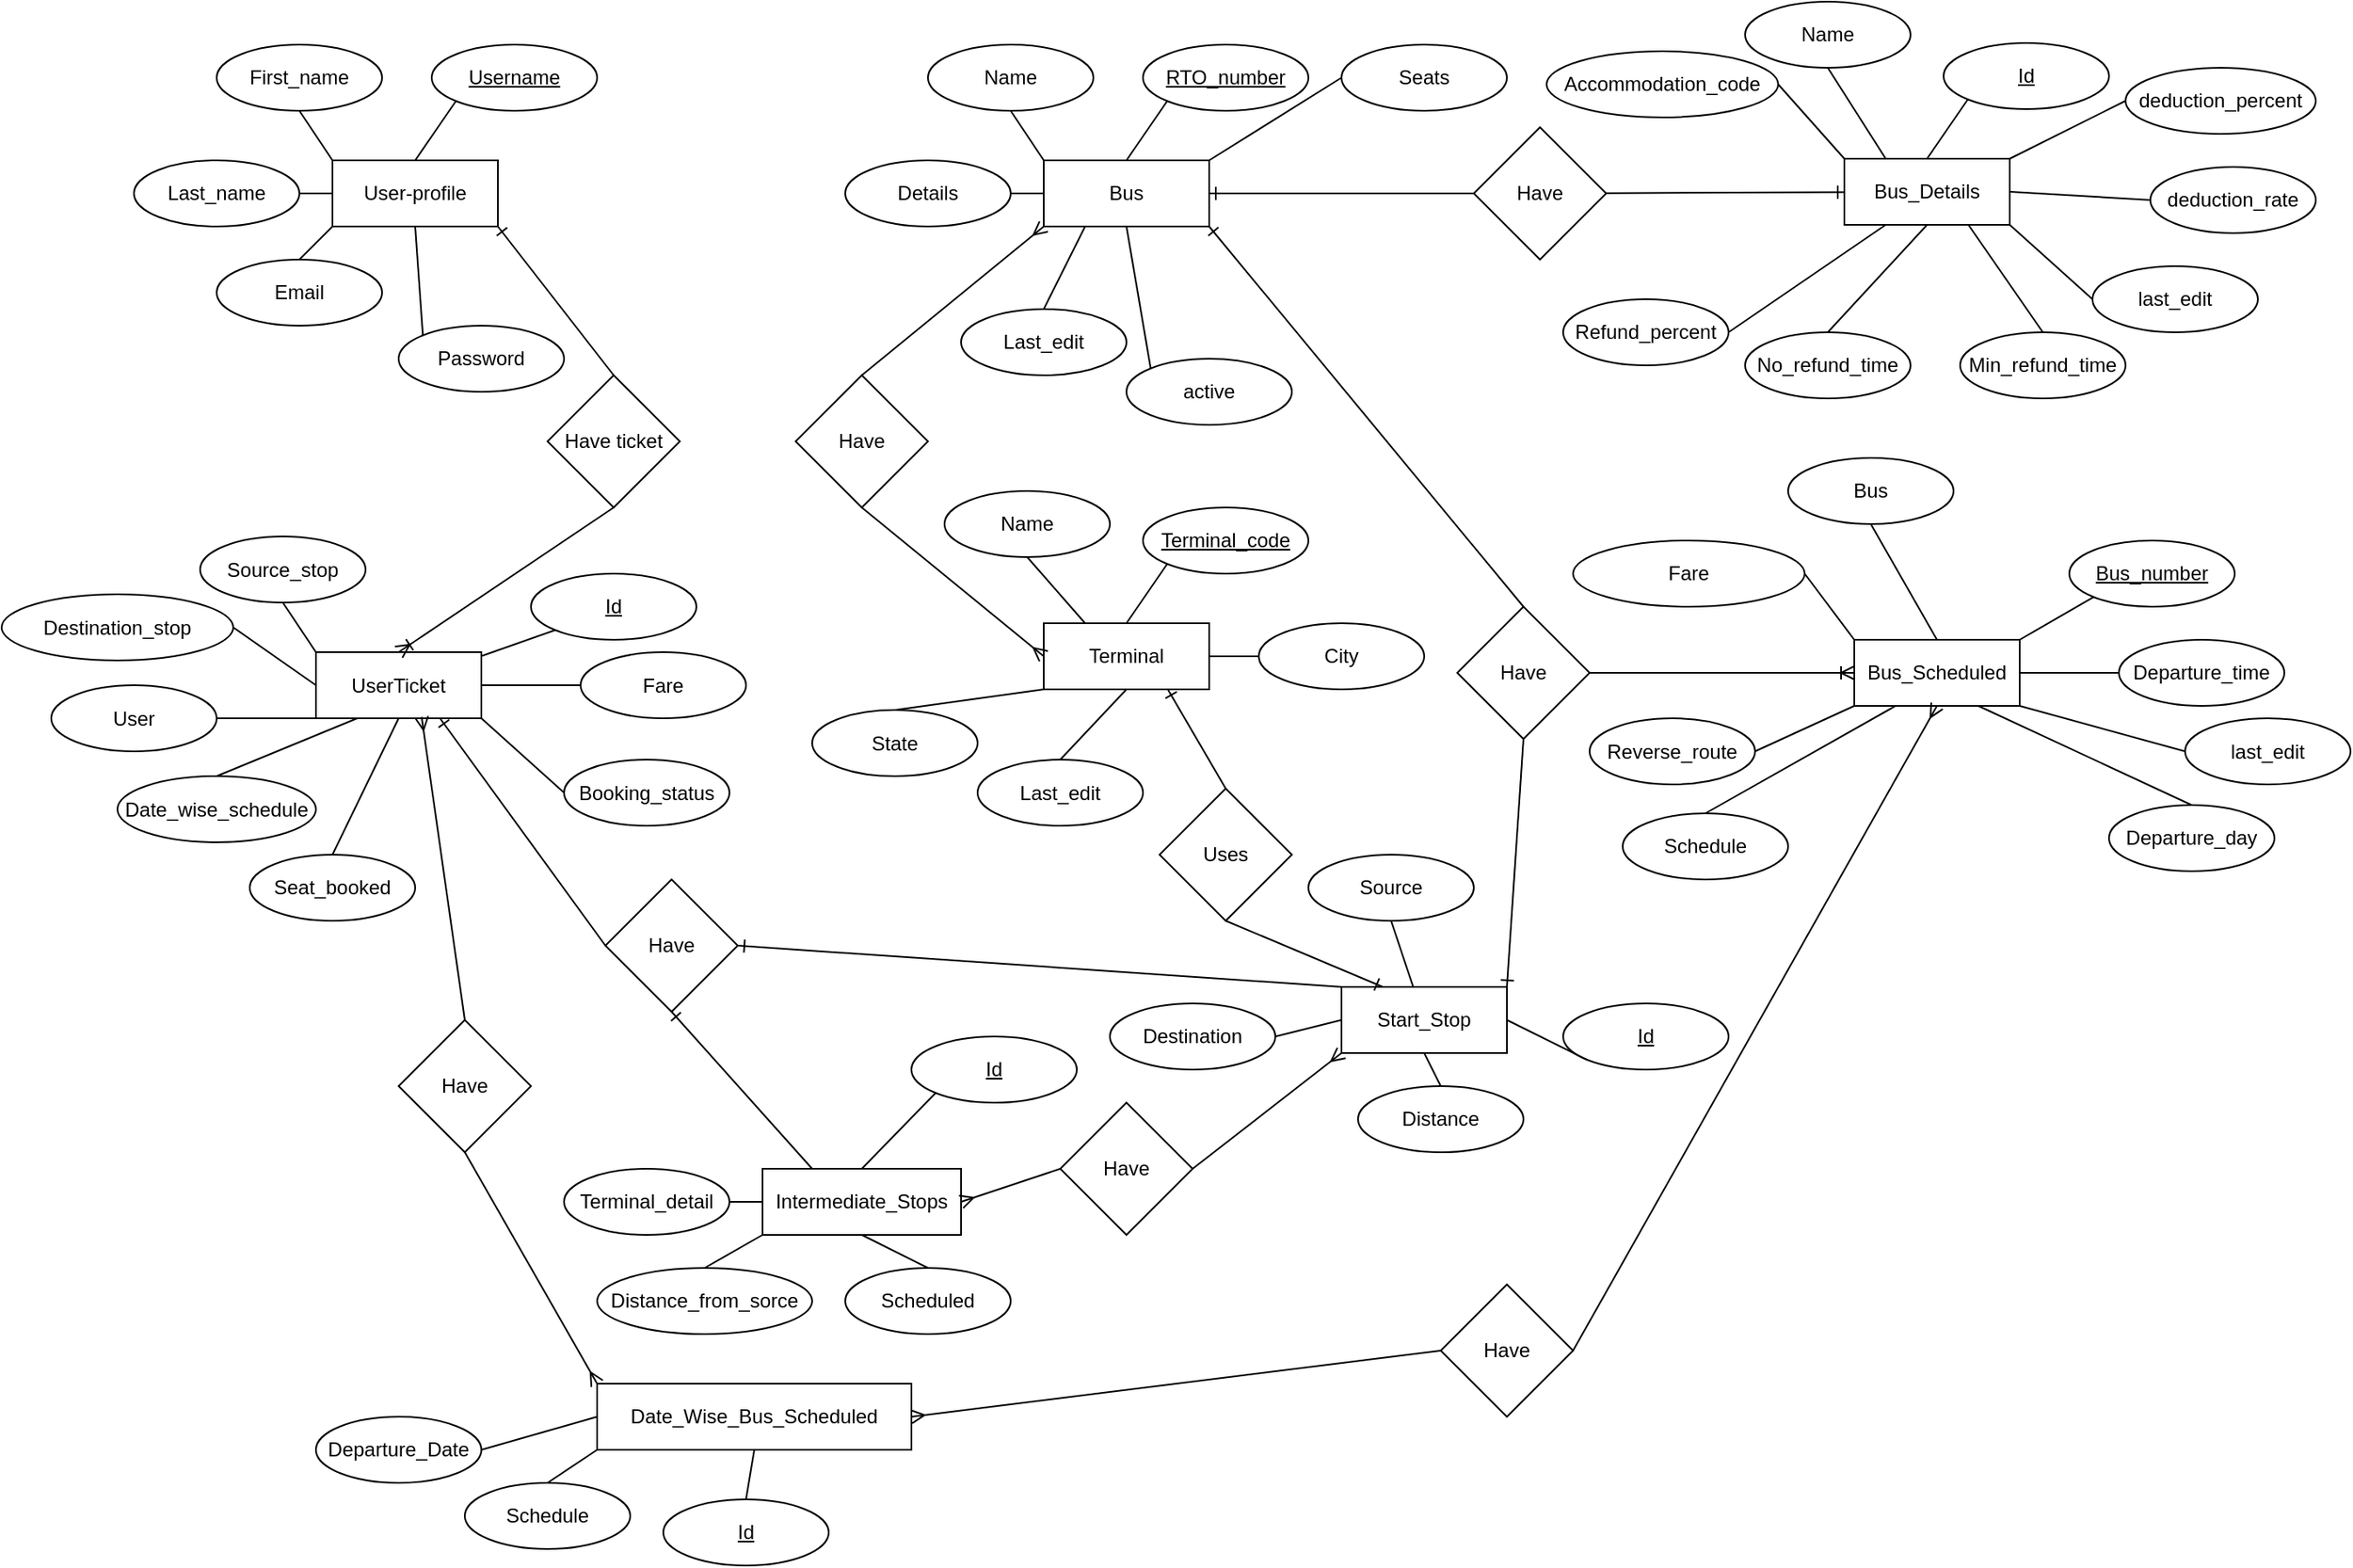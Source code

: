<mxfile version="14.6.7" type="google"><diagram id="R2lEEEUBdFMjLlhIrx00" name="Page-1"><mxGraphModel dx="1339" dy="709" grid="1" gridSize="10" guides="1" tooltips="1" connect="1" arrows="1" fold="1" page="0" pageScale="1" pageWidth="850" pageHeight="1100" math="0" shadow="0" extFonts="Permanent Marker^https://fonts.googleapis.com/css?family=Permanent+Marker"><root><mxCell id="0"/><mxCell id="1" parent="0"/><mxCell id="XTAs9ow0zrxhmSKb31Q8-1" value="User-profile" style="whiteSpace=wrap;html=1;align=center;" parent="1" vertex="1"><mxGeometry x="310" y="200" width="100" height="40" as="geometry"/></mxCell><mxCell id="XTAs9ow0zrxhmSKb31Q8-3" value="First_name" style="ellipse;whiteSpace=wrap;html=1;align=center;" parent="1" vertex="1"><mxGeometry x="240" y="130" width="100" height="40" as="geometry"/></mxCell><mxCell id="XTAs9ow0zrxhmSKb31Q8-4" value="Last_name" style="ellipse;whiteSpace=wrap;html=1;align=center;" parent="1" vertex="1"><mxGeometry x="190" y="200" width="100" height="40" as="geometry"/></mxCell><mxCell id="XTAs9ow0zrxhmSKb31Q8-5" value="Email" style="ellipse;whiteSpace=wrap;html=1;align=center;" parent="1" vertex="1"><mxGeometry x="240" y="260" width="100" height="40" as="geometry"/></mxCell><mxCell id="XTAs9ow0zrxhmSKb31Q8-6" value="Password" style="ellipse;whiteSpace=wrap;html=1;align=center;" parent="1" vertex="1"><mxGeometry x="350" y="300" width="100" height="40" as="geometry"/></mxCell><mxCell id="XTAs9ow0zrxhmSKb31Q8-7" value="Username" style="ellipse;whiteSpace=wrap;html=1;align=center;fontStyle=4;" parent="1" vertex="1"><mxGeometry x="370" y="130" width="100" height="40" as="geometry"/></mxCell><mxCell id="XTAs9ow0zrxhmSKb31Q8-14" value="" style="endArrow=none;html=1;rounded=0;exitX=1;exitY=0.5;exitDx=0;exitDy=0;entryX=0;entryY=0.5;entryDx=0;entryDy=0;" parent="1" source="XTAs9ow0zrxhmSKb31Q8-4" target="XTAs9ow0zrxhmSKb31Q8-1" edge="1"><mxGeometry relative="1" as="geometry"><mxPoint x="490" y="320" as="sourcePoint"/><mxPoint x="650" y="320" as="targetPoint"/></mxGeometry></mxCell><mxCell id="XTAs9ow0zrxhmSKb31Q8-15" value="" style="endArrow=none;html=1;rounded=0;exitX=0.5;exitY=0;exitDx=0;exitDy=0;entryX=0;entryY=1;entryDx=0;entryDy=0;" parent="1" source="XTAs9ow0zrxhmSKb31Q8-5" target="XTAs9ow0zrxhmSKb31Q8-1" edge="1"><mxGeometry relative="1" as="geometry"><mxPoint x="500" y="330" as="sourcePoint"/><mxPoint x="660" y="330" as="targetPoint"/></mxGeometry></mxCell><mxCell id="XTAs9ow0zrxhmSKb31Q8-16" value="" style="endArrow=none;html=1;rounded=0;exitX=0;exitY=0;exitDx=0;exitDy=0;entryX=0.5;entryY=1;entryDx=0;entryDy=0;" parent="1" source="XTAs9ow0zrxhmSKb31Q8-6" target="XTAs9ow0zrxhmSKb31Q8-1" edge="1"><mxGeometry relative="1" as="geometry"><mxPoint x="510" y="340" as="sourcePoint"/><mxPoint x="670" y="340" as="targetPoint"/></mxGeometry></mxCell><mxCell id="XTAs9ow0zrxhmSKb31Q8-17" value="" style="endArrow=none;html=1;rounded=0;exitX=0.5;exitY=1;exitDx=0;exitDy=0;entryX=0;entryY=0;entryDx=0;entryDy=0;" parent="1" source="XTAs9ow0zrxhmSKb31Q8-3" target="XTAs9ow0zrxhmSKb31Q8-1" edge="1"><mxGeometry relative="1" as="geometry"><mxPoint x="520" y="350" as="sourcePoint"/><mxPoint x="680" y="350" as="targetPoint"/></mxGeometry></mxCell><mxCell id="XTAs9ow0zrxhmSKb31Q8-18" value="" style="endArrow=none;html=1;rounded=0;exitX=0;exitY=1;exitDx=0;exitDy=0;entryX=0.5;entryY=0;entryDx=0;entryDy=0;" parent="1" source="XTAs9ow0zrxhmSKb31Q8-7" target="XTAs9ow0zrxhmSKb31Q8-1" edge="1"><mxGeometry relative="1" as="geometry"><mxPoint x="530" y="360" as="sourcePoint"/><mxPoint x="690" y="360" as="targetPoint"/></mxGeometry></mxCell><mxCell id="XTAs9ow0zrxhmSKb31Q8-19" value="Bus" style="whiteSpace=wrap;html=1;align=center;" parent="1" vertex="1"><mxGeometry x="740" y="200" width="100" height="40" as="geometry"/></mxCell><mxCell id="XTAs9ow0zrxhmSKb31Q8-20" value="Name" style="ellipse;whiteSpace=wrap;html=1;align=center;" parent="1" vertex="1"><mxGeometry x="670" y="130" width="100" height="40" as="geometry"/></mxCell><mxCell id="XTAs9ow0zrxhmSKb31Q8-21" value="Details" style="ellipse;whiteSpace=wrap;html=1;align=center;" parent="1" vertex="1"><mxGeometry x="620" y="200" width="100" height="40" as="geometry"/></mxCell><mxCell id="XTAs9ow0zrxhmSKb31Q8-22" value="Last_edit" style="ellipse;whiteSpace=wrap;html=1;align=center;" parent="1" vertex="1"><mxGeometry x="690" y="290" width="100" height="40" as="geometry"/></mxCell><mxCell id="XTAs9ow0zrxhmSKb31Q8-23" value="active" style="ellipse;whiteSpace=wrap;html=1;align=center;" parent="1" vertex="1"><mxGeometry x="790" y="320" width="100" height="40" as="geometry"/></mxCell><mxCell id="XTAs9ow0zrxhmSKb31Q8-24" value="RTO_number" style="ellipse;whiteSpace=wrap;html=1;align=center;fontStyle=4;" parent="1" vertex="1"><mxGeometry x="800" y="130" width="100" height="40" as="geometry"/></mxCell><mxCell id="XTAs9ow0zrxhmSKb31Q8-25" value="" style="endArrow=none;html=1;rounded=0;exitX=1;exitY=0.5;exitDx=0;exitDy=0;entryX=0;entryY=0.5;entryDx=0;entryDy=0;" parent="1" source="XTAs9ow0zrxhmSKb31Q8-21" target="XTAs9ow0zrxhmSKb31Q8-19" edge="1"><mxGeometry relative="1" as="geometry"><mxPoint x="920" y="320" as="sourcePoint"/><mxPoint x="1080" y="320" as="targetPoint"/></mxGeometry></mxCell><mxCell id="XTAs9ow0zrxhmSKb31Q8-26" value="" style="endArrow=none;html=1;rounded=0;exitX=0.5;exitY=0;exitDx=0;exitDy=0;entryX=0.25;entryY=1;entryDx=0;entryDy=0;" parent="1" source="XTAs9ow0zrxhmSKb31Q8-22" target="XTAs9ow0zrxhmSKb31Q8-19" edge="1"><mxGeometry relative="1" as="geometry"><mxPoint x="930" y="330" as="sourcePoint"/><mxPoint x="1090" y="330" as="targetPoint"/></mxGeometry></mxCell><mxCell id="XTAs9ow0zrxhmSKb31Q8-27" value="" style="endArrow=none;html=1;rounded=0;exitX=0;exitY=0;exitDx=0;exitDy=0;entryX=0.5;entryY=1;entryDx=0;entryDy=0;" parent="1" source="XTAs9ow0zrxhmSKb31Q8-23" target="XTAs9ow0zrxhmSKb31Q8-19" edge="1"><mxGeometry relative="1" as="geometry"><mxPoint x="940" y="340" as="sourcePoint"/><mxPoint x="1100" y="340" as="targetPoint"/></mxGeometry></mxCell><mxCell id="XTAs9ow0zrxhmSKb31Q8-28" value="" style="endArrow=none;html=1;rounded=0;exitX=0.5;exitY=1;exitDx=0;exitDy=0;entryX=0;entryY=0;entryDx=0;entryDy=0;" parent="1" source="XTAs9ow0zrxhmSKb31Q8-20" target="XTAs9ow0zrxhmSKb31Q8-19" edge="1"><mxGeometry relative="1" as="geometry"><mxPoint x="950" y="350" as="sourcePoint"/><mxPoint x="1110" y="350" as="targetPoint"/></mxGeometry></mxCell><mxCell id="XTAs9ow0zrxhmSKb31Q8-29" value="" style="endArrow=none;html=1;rounded=0;exitX=0;exitY=1;exitDx=0;exitDy=0;entryX=0.5;entryY=0;entryDx=0;entryDy=0;" parent="1" source="XTAs9ow0zrxhmSKb31Q8-24" target="XTAs9ow0zrxhmSKb31Q8-19" edge="1"><mxGeometry relative="1" as="geometry"><mxPoint x="960" y="360" as="sourcePoint"/><mxPoint x="1120" y="360" as="targetPoint"/></mxGeometry></mxCell><mxCell id="XTAs9ow0zrxhmSKb31Q8-30" value="Seats" style="ellipse;whiteSpace=wrap;html=1;align=center;" parent="1" vertex="1"><mxGeometry x="920" y="130" width="100" height="40" as="geometry"/></mxCell><mxCell id="XTAs9ow0zrxhmSKb31Q8-31" value="" style="endArrow=none;html=1;rounded=0;exitX=1;exitY=0;exitDx=0;exitDy=0;entryX=0;entryY=0.5;entryDx=0;entryDy=0;" parent="1" source="XTAs9ow0zrxhmSKb31Q8-19" target="XTAs9ow0zrxhmSKb31Q8-30" edge="1"><mxGeometry relative="1" as="geometry"><mxPoint x="590" y="420" as="sourcePoint"/><mxPoint x="750" y="420" as="targetPoint"/></mxGeometry></mxCell><mxCell id="XTAs9ow0zrxhmSKb31Q8-32" value="Terminal" style="whiteSpace=wrap;html=1;align=center;" parent="1" vertex="1"><mxGeometry x="740" y="480" width="100" height="40" as="geometry"/></mxCell><mxCell id="XTAs9ow0zrxhmSKb31Q8-33" value="Name" style="ellipse;whiteSpace=wrap;html=1;align=center;" parent="1" vertex="1"><mxGeometry x="680" y="400" width="100" height="40" as="geometry"/></mxCell><mxCell id="XTAs9ow0zrxhmSKb31Q8-34" value="City" style="ellipse;whiteSpace=wrap;html=1;align=center;" parent="1" vertex="1"><mxGeometry x="870" y="480" width="100" height="40" as="geometry"/></mxCell><mxCell id="XTAs9ow0zrxhmSKb31Q8-35" value="State" style="ellipse;whiteSpace=wrap;html=1;align=center;" parent="1" vertex="1"><mxGeometry x="600" y="532.5" width="100" height="40" as="geometry"/></mxCell><mxCell id="XTAs9ow0zrxhmSKb31Q8-36" value="Last_edit" style="ellipse;whiteSpace=wrap;html=1;align=center;" parent="1" vertex="1"><mxGeometry x="700" y="562.5" width="100" height="40" as="geometry"/></mxCell><mxCell id="XTAs9ow0zrxhmSKb31Q8-37" value="Terminal_code" style="ellipse;whiteSpace=wrap;html=1;align=center;fontStyle=4;" parent="1" vertex="1"><mxGeometry x="800" y="410" width="100" height="40" as="geometry"/></mxCell><mxCell id="XTAs9ow0zrxhmSKb31Q8-38" value="" style="endArrow=none;html=1;rounded=0;entryX=1;entryY=0.5;entryDx=0;entryDy=0;exitX=0;exitY=0.5;exitDx=0;exitDy=0;" parent="1" source="XTAs9ow0zrxhmSKb31Q8-34" target="XTAs9ow0zrxhmSKb31Q8-32" edge="1"><mxGeometry relative="1" as="geometry"><mxPoint x="905" y="500" as="sourcePoint"/><mxPoint x="865" y="500" as="targetPoint"/></mxGeometry></mxCell><mxCell id="XTAs9ow0zrxhmSKb31Q8-39" value="" style="endArrow=none;html=1;rounded=0;exitX=0.5;exitY=0;exitDx=0;exitDy=0;entryX=0;entryY=1;entryDx=0;entryDy=0;" parent="1" source="XTAs9ow0zrxhmSKb31Q8-35" target="XTAs9ow0zrxhmSKb31Q8-32" edge="1"><mxGeometry relative="1" as="geometry"><mxPoint x="930" y="610" as="sourcePoint"/><mxPoint x="1090" y="610" as="targetPoint"/></mxGeometry></mxCell><mxCell id="XTAs9ow0zrxhmSKb31Q8-40" value="" style="endArrow=none;html=1;rounded=0;exitX=0.5;exitY=0;exitDx=0;exitDy=0;entryX=0.5;entryY=1;entryDx=0;entryDy=0;" parent="1" source="XTAs9ow0zrxhmSKb31Q8-36" target="XTAs9ow0zrxhmSKb31Q8-32" edge="1"><mxGeometry relative="1" as="geometry"><mxPoint x="940" y="620" as="sourcePoint"/><mxPoint x="1100" y="620" as="targetPoint"/></mxGeometry></mxCell><mxCell id="XTAs9ow0zrxhmSKb31Q8-41" value="" style="endArrow=none;html=1;rounded=0;exitX=0.5;exitY=1;exitDx=0;exitDy=0;entryX=0.25;entryY=0;entryDx=0;entryDy=0;" parent="1" source="XTAs9ow0zrxhmSKb31Q8-33" target="XTAs9ow0zrxhmSKb31Q8-32" edge="1"><mxGeometry relative="1" as="geometry"><mxPoint x="950" y="630" as="sourcePoint"/><mxPoint x="1110" y="630" as="targetPoint"/></mxGeometry></mxCell><mxCell id="XTAs9ow0zrxhmSKb31Q8-42" value="" style="endArrow=none;html=1;rounded=0;exitX=0;exitY=1;exitDx=0;exitDy=0;entryX=0.5;entryY=0;entryDx=0;entryDy=0;" parent="1" source="XTAs9ow0zrxhmSKb31Q8-37" target="XTAs9ow0zrxhmSKb31Q8-32" edge="1"><mxGeometry relative="1" as="geometry"><mxPoint x="960" y="640" as="sourcePoint"/><mxPoint x="1120" y="640" as="targetPoint"/></mxGeometry></mxCell><mxCell id="XTAs9ow0zrxhmSKb31Q8-43" value="Start_Stop" style="whiteSpace=wrap;html=1;align=center;" parent="1" vertex="1"><mxGeometry x="920" y="700" width="100" height="40" as="geometry"/></mxCell><mxCell id="XTAs9ow0zrxhmSKb31Q8-44" value="Source" style="ellipse;whiteSpace=wrap;html=1;align=center;" parent="1" vertex="1"><mxGeometry x="900" y="620" width="100" height="40" as="geometry"/></mxCell><mxCell id="XTAs9ow0zrxhmSKb31Q8-45" value="Destination" style="ellipse;whiteSpace=wrap;html=1;align=center;" parent="1" vertex="1"><mxGeometry x="780" y="710" width="100" height="40" as="geometry"/></mxCell><mxCell id="XTAs9ow0zrxhmSKb31Q8-46" value="Distance" style="ellipse;whiteSpace=wrap;html=1;align=center;" parent="1" vertex="1"><mxGeometry x="930" y="760" width="100" height="40" as="geometry"/></mxCell><mxCell id="XTAs9ow0zrxhmSKb31Q8-48" value="Id" style="ellipse;whiteSpace=wrap;html=1;align=center;fontStyle=4;" parent="1" vertex="1"><mxGeometry x="1054" y="710" width="100" height="40" as="geometry"/></mxCell><mxCell id="XTAs9ow0zrxhmSKb31Q8-49" value="" style="endArrow=none;html=1;rounded=0;exitX=1;exitY=0.5;exitDx=0;exitDy=0;entryX=0;entryY=0.5;entryDx=0;entryDy=0;" parent="1" source="XTAs9ow0zrxhmSKb31Q8-45" target="XTAs9ow0zrxhmSKb31Q8-43" edge="1"><mxGeometry relative="1" as="geometry"><mxPoint x="1100" y="820" as="sourcePoint"/><mxPoint x="1260" y="820" as="targetPoint"/></mxGeometry></mxCell><mxCell id="XTAs9ow0zrxhmSKb31Q8-50" value="" style="endArrow=none;html=1;rounded=0;exitX=0.5;exitY=0;exitDx=0;exitDy=0;entryX=0.5;entryY=1;entryDx=0;entryDy=0;" parent="1" source="XTAs9ow0zrxhmSKb31Q8-46" target="XTAs9ow0zrxhmSKb31Q8-43" edge="1"><mxGeometry relative="1" as="geometry"><mxPoint x="1110" y="830" as="sourcePoint"/><mxPoint x="1270" y="830" as="targetPoint"/></mxGeometry></mxCell><mxCell id="XTAs9ow0zrxhmSKb31Q8-52" value="" style="endArrow=none;html=1;rounded=0;exitX=0.5;exitY=1;exitDx=0;exitDy=0;" parent="1" source="XTAs9ow0zrxhmSKb31Q8-44" target="XTAs9ow0zrxhmSKb31Q8-43" edge="1"><mxGeometry relative="1" as="geometry"><mxPoint x="1130" y="850" as="sourcePoint"/><mxPoint x="1290" y="850" as="targetPoint"/></mxGeometry></mxCell><mxCell id="XTAs9ow0zrxhmSKb31Q8-53" value="" style="endArrow=none;html=1;rounded=0;exitX=0;exitY=1;exitDx=0;exitDy=0;" parent="1" source="XTAs9ow0zrxhmSKb31Q8-48" edge="1"><mxGeometry relative="1" as="geometry"><mxPoint x="1140" y="860" as="sourcePoint"/><mxPoint x="1020" y="720" as="targetPoint"/></mxGeometry></mxCell><mxCell id="XTAs9ow0zrxhmSKb31Q8-54" value="Bus_Details" style="whiteSpace=wrap;html=1;align=center;" parent="1" vertex="1"><mxGeometry x="1224" y="199" width="100" height="40" as="geometry"/></mxCell><mxCell id="XTAs9ow0zrxhmSKb31Q8-55" value="Name" style="ellipse;whiteSpace=wrap;html=1;align=center;" parent="1" vertex="1"><mxGeometry x="1164" y="104" width="100" height="40" as="geometry"/></mxCell><mxCell id="XTAs9ow0zrxhmSKb31Q8-56" value="Accommodation_code" style="ellipse;whiteSpace=wrap;html=1;align=center;" parent="1" vertex="1"><mxGeometry x="1044" y="134" width="140" height="40" as="geometry"/></mxCell><mxCell id="XTAs9ow0zrxhmSKb31Q8-57" value="Refund_percent" style="ellipse;whiteSpace=wrap;html=1;align=center;" parent="1" vertex="1"><mxGeometry x="1054" y="284" width="100" height="40" as="geometry"/></mxCell><mxCell id="XTAs9ow0zrxhmSKb31Q8-58" value="No_refund_time" style="ellipse;whiteSpace=wrap;html=1;align=center;" parent="1" vertex="1"><mxGeometry x="1164" y="304" width="100" height="40" as="geometry"/></mxCell><mxCell id="XTAs9ow0zrxhmSKb31Q8-59" value="Id" style="ellipse;whiteSpace=wrap;html=1;align=center;fontStyle=4;" parent="1" vertex="1"><mxGeometry x="1284" y="129" width="100" height="40" as="geometry"/></mxCell><mxCell id="XTAs9ow0zrxhmSKb31Q8-60" value="" style="endArrow=none;html=1;rounded=0;exitX=1;exitY=0.5;exitDx=0;exitDy=0;entryX=0;entryY=0;entryDx=0;entryDy=0;" parent="1" source="XTAs9ow0zrxhmSKb31Q8-56" target="XTAs9ow0zrxhmSKb31Q8-54" edge="1"><mxGeometry relative="1" as="geometry"><mxPoint x="1404" y="319" as="sourcePoint"/><mxPoint x="1564" y="319" as="targetPoint"/></mxGeometry></mxCell><mxCell id="XTAs9ow0zrxhmSKb31Q8-61" value="" style="endArrow=none;html=1;rounded=0;exitX=1;exitY=0.5;exitDx=0;exitDy=0;entryX=0.25;entryY=1;entryDx=0;entryDy=0;" parent="1" target="XTAs9ow0zrxhmSKb31Q8-54" edge="1"><mxGeometry relative="1" as="geometry"><mxPoint x="1154.0" y="304" as="sourcePoint"/><mxPoint x="1574" y="329" as="targetPoint"/></mxGeometry></mxCell><mxCell id="XTAs9ow0zrxhmSKb31Q8-62" value="" style="endArrow=none;html=1;rounded=0;exitX=0.5;exitY=0;exitDx=0;exitDy=0;entryX=0.5;entryY=1;entryDx=0;entryDy=0;" parent="1" source="XTAs9ow0zrxhmSKb31Q8-58" target="XTAs9ow0zrxhmSKb31Q8-54" edge="1"><mxGeometry relative="1" as="geometry"><mxPoint x="1424" y="339" as="sourcePoint"/><mxPoint x="1584" y="339" as="targetPoint"/></mxGeometry></mxCell><mxCell id="XTAs9ow0zrxhmSKb31Q8-63" value="" style="endArrow=none;html=1;rounded=0;exitX=0.5;exitY=1;exitDx=0;exitDy=0;entryX=0.25;entryY=0;entryDx=0;entryDy=0;" parent="1" source="XTAs9ow0zrxhmSKb31Q8-55" target="XTAs9ow0zrxhmSKb31Q8-54" edge="1"><mxGeometry relative="1" as="geometry"><mxPoint x="1434" y="349" as="sourcePoint"/><mxPoint x="1594" y="349" as="targetPoint"/></mxGeometry></mxCell><mxCell id="XTAs9ow0zrxhmSKb31Q8-64" value="" style="endArrow=none;html=1;rounded=0;exitX=0;exitY=1;exitDx=0;exitDy=0;entryX=0.5;entryY=0;entryDx=0;entryDy=0;" parent="1" source="XTAs9ow0zrxhmSKb31Q8-59" target="XTAs9ow0zrxhmSKb31Q8-54" edge="1"><mxGeometry relative="1" as="geometry"><mxPoint x="1444" y="359" as="sourcePoint"/><mxPoint x="1604" y="359" as="targetPoint"/></mxGeometry></mxCell><mxCell id="XTAs9ow0zrxhmSKb31Q8-65" value="Min_refund_time" style="ellipse;whiteSpace=wrap;html=1;align=center;" parent="1" vertex="1"><mxGeometry x="1294" y="304" width="100" height="40" as="geometry"/></mxCell><mxCell id="XTAs9ow0zrxhmSKb31Q8-66" value="" style="endArrow=none;html=1;rounded=0;exitX=0.75;exitY=1;exitDx=0;exitDy=0;entryX=0.5;entryY=0;entryDx=0;entryDy=0;" parent="1" source="XTAs9ow0zrxhmSKb31Q8-54" target="XTAs9ow0zrxhmSKb31Q8-65" edge="1"><mxGeometry relative="1" as="geometry"><mxPoint x="1074" y="419" as="sourcePoint"/><mxPoint x="1234" y="419" as="targetPoint"/></mxGeometry></mxCell><mxCell id="XTAs9ow0zrxhmSKb31Q8-67" value="last_edit" style="ellipse;whiteSpace=wrap;html=1;align=center;" parent="1" vertex="1"><mxGeometry x="1374" y="264" width="100" height="40" as="geometry"/></mxCell><mxCell id="XTAs9ow0zrxhmSKb31Q8-68" value="deduction_rate" style="ellipse;whiteSpace=wrap;html=1;align=center;" parent="1" vertex="1"><mxGeometry x="1409" y="204" width="100" height="40" as="geometry"/></mxCell><mxCell id="XTAs9ow0zrxhmSKb31Q8-69" value="deduction_percent" style="ellipse;whiteSpace=wrap;html=1;align=center;" parent="1" vertex="1"><mxGeometry x="1394" y="144" width="115" height="40" as="geometry"/></mxCell><mxCell id="XTAs9ow0zrxhmSKb31Q8-71" value="" style="endArrow=none;html=1;rounded=0;exitX=1;exitY=0;exitDx=0;exitDy=0;entryX=0;entryY=0.5;entryDx=0;entryDy=0;" parent="1" source="XTAs9ow0zrxhmSKb31Q8-54" target="XTAs9ow0zrxhmSKb31Q8-69" edge="1"><mxGeometry relative="1" as="geometry"><mxPoint x="1204" y="344" as="sourcePoint"/><mxPoint x="1364" y="344" as="targetPoint"/></mxGeometry></mxCell><mxCell id="XTAs9ow0zrxhmSKb31Q8-72" value="" style="endArrow=none;html=1;rounded=0;exitX=1;exitY=0.5;exitDx=0;exitDy=0;entryX=0;entryY=0.5;entryDx=0;entryDy=0;" parent="1" source="XTAs9ow0zrxhmSKb31Q8-54" target="XTAs9ow0zrxhmSKb31Q8-68" edge="1"><mxGeometry relative="1" as="geometry"><mxPoint x="1214" y="354" as="sourcePoint"/><mxPoint x="1374" y="354" as="targetPoint"/></mxGeometry></mxCell><mxCell id="XTAs9ow0zrxhmSKb31Q8-73" value="" style="endArrow=none;html=1;rounded=0;exitX=1;exitY=1;exitDx=0;exitDy=0;entryX=0;entryY=0.5;entryDx=0;entryDy=0;" parent="1" source="XTAs9ow0zrxhmSKb31Q8-54" target="XTAs9ow0zrxhmSKb31Q8-67" edge="1"><mxGeometry relative="1" as="geometry"><mxPoint x="1224" y="364" as="sourcePoint"/><mxPoint x="1384" y="364" as="targetPoint"/></mxGeometry></mxCell><mxCell id="XTAs9ow0zrxhmSKb31Q8-74" value="Intermediate_Stops" style="whiteSpace=wrap;html=1;align=center;" parent="1" vertex="1"><mxGeometry x="570" y="810" width="120" height="40" as="geometry"/></mxCell><mxCell id="XTAs9ow0zrxhmSKb31Q8-75" value="Scheduled" style="ellipse;whiteSpace=wrap;html=1;align=center;" parent="1" vertex="1"><mxGeometry x="620" y="870" width="100" height="40" as="geometry"/></mxCell><mxCell id="XTAs9ow0zrxhmSKb31Q8-76" value="Terminal_detail" style="ellipse;whiteSpace=wrap;html=1;align=center;" parent="1" vertex="1"><mxGeometry x="450" y="810" width="100" height="40" as="geometry"/></mxCell><mxCell id="XTAs9ow0zrxhmSKb31Q8-77" value="Distance_from_sorce" style="ellipse;whiteSpace=wrap;html=1;align=center;" parent="1" vertex="1"><mxGeometry x="470" y="870" width="130" height="40" as="geometry"/></mxCell><mxCell id="XTAs9ow0zrxhmSKb31Q8-78" value="Id" style="ellipse;whiteSpace=wrap;html=1;align=center;fontStyle=4;" parent="1" vertex="1"><mxGeometry x="660" y="730" width="100" height="40" as="geometry"/></mxCell><mxCell id="XTAs9ow0zrxhmSKb31Q8-79" value="" style="endArrow=none;html=1;rounded=0;exitX=1;exitY=0.5;exitDx=0;exitDy=0;entryX=0;entryY=0.5;entryDx=0;entryDy=0;" parent="1" source="XTAs9ow0zrxhmSKb31Q8-76" target="XTAs9ow0zrxhmSKb31Q8-74" edge="1"><mxGeometry relative="1" as="geometry"><mxPoint x="750" y="930" as="sourcePoint"/><mxPoint x="910" y="930" as="targetPoint"/></mxGeometry></mxCell><mxCell id="XTAs9ow0zrxhmSKb31Q8-80" value="" style="endArrow=none;html=1;rounded=0;exitX=0.5;exitY=0;exitDx=0;exitDy=0;entryX=0;entryY=1;entryDx=0;entryDy=0;" parent="1" source="XTAs9ow0zrxhmSKb31Q8-77" target="XTAs9ow0zrxhmSKb31Q8-74" edge="1"><mxGeometry relative="1" as="geometry"><mxPoint x="760" y="940" as="sourcePoint"/><mxPoint x="920" y="940" as="targetPoint"/></mxGeometry></mxCell><mxCell id="XTAs9ow0zrxhmSKb31Q8-81" value="" style="endArrow=none;html=1;rounded=0;exitX=0.5;exitY=0;exitDx=0;exitDy=0;entryX=0.5;entryY=1;entryDx=0;entryDy=0;" parent="1" source="XTAs9ow0zrxhmSKb31Q8-75" target="XTAs9ow0zrxhmSKb31Q8-74" edge="1"><mxGeometry relative="1" as="geometry"><mxPoint x="780" y="960" as="sourcePoint"/><mxPoint x="940" y="960" as="targetPoint"/></mxGeometry></mxCell><mxCell id="XTAs9ow0zrxhmSKb31Q8-82" value="" style="endArrow=none;html=1;rounded=0;exitX=0;exitY=1;exitDx=0;exitDy=0;entryX=0.5;entryY=0;entryDx=0;entryDy=0;" parent="1" source="XTAs9ow0zrxhmSKb31Q8-78" target="XTAs9ow0zrxhmSKb31Q8-74" edge="1"><mxGeometry relative="1" as="geometry"><mxPoint x="790" y="970" as="sourcePoint"/><mxPoint x="950" y="970" as="targetPoint"/></mxGeometry></mxCell><mxCell id="XTAs9ow0zrxhmSKb31Q8-83" value="Bus_Scheduled" style="whiteSpace=wrap;html=1;align=center;" parent="1" vertex="1"><mxGeometry x="1230" y="490" width="100" height="40" as="geometry"/></mxCell><mxCell id="XTAs9ow0zrxhmSKb31Q8-84" value="Bus" style="ellipse;whiteSpace=wrap;html=1;align=center;" parent="1" vertex="1"><mxGeometry x="1190" y="380" width="100" height="40" as="geometry"/></mxCell><mxCell id="XTAs9ow0zrxhmSKb31Q8-85" value="Fare" style="ellipse;whiteSpace=wrap;html=1;align=center;" parent="1" vertex="1"><mxGeometry x="1060" y="430" width="140" height="40" as="geometry"/></mxCell><mxCell id="XTAs9ow0zrxhmSKb31Q8-86" value="Reverse_route" style="ellipse;whiteSpace=wrap;html=1;align=center;" parent="1" vertex="1"><mxGeometry x="1070" y="537.5" width="100" height="40" as="geometry"/></mxCell><mxCell id="XTAs9ow0zrxhmSKb31Q8-87" value="Schedule" style="ellipse;whiteSpace=wrap;html=1;align=center;" parent="1" vertex="1"><mxGeometry x="1090" y="595" width="100" height="40" as="geometry"/></mxCell><mxCell id="XTAs9ow0zrxhmSKb31Q8-88" value="Bus_number" style="ellipse;whiteSpace=wrap;html=1;align=center;fontStyle=4;" parent="1" vertex="1"><mxGeometry x="1360" y="430" width="100" height="40" as="geometry"/></mxCell><mxCell id="XTAs9ow0zrxhmSKb31Q8-89" value="" style="endArrow=none;html=1;rounded=0;exitX=1;exitY=0.5;exitDx=0;exitDy=0;entryX=0;entryY=0;entryDx=0;entryDy=0;" parent="1" source="XTAs9ow0zrxhmSKb31Q8-85" target="XTAs9ow0zrxhmSKb31Q8-83" edge="1"><mxGeometry relative="1" as="geometry"><mxPoint x="1410" y="610" as="sourcePoint"/><mxPoint x="1570" y="610" as="targetPoint"/></mxGeometry></mxCell><mxCell id="XTAs9ow0zrxhmSKb31Q8-90" value="" style="endArrow=none;html=1;rounded=0;exitX=1;exitY=0.5;exitDx=0;exitDy=0;entryX=0;entryY=1;entryDx=0;entryDy=0;entryPerimeter=0;" parent="1" source="XTAs9ow0zrxhmSKb31Q8-86" target="XTAs9ow0zrxhmSKb31Q8-83" edge="1"><mxGeometry relative="1" as="geometry"><mxPoint x="1420" y="620" as="sourcePoint"/><mxPoint x="1580" y="620" as="targetPoint"/></mxGeometry></mxCell><mxCell id="XTAs9ow0zrxhmSKb31Q8-91" value="" style="endArrow=none;html=1;rounded=0;exitX=0.5;exitY=0;exitDx=0;exitDy=0;entryX=0.25;entryY=1;entryDx=0;entryDy=0;" parent="1" source="XTAs9ow0zrxhmSKb31Q8-87" target="XTAs9ow0zrxhmSKb31Q8-83" edge="1"><mxGeometry relative="1" as="geometry"><mxPoint x="1430" y="630" as="sourcePoint"/><mxPoint x="1590" y="630" as="targetPoint"/></mxGeometry></mxCell><mxCell id="XTAs9ow0zrxhmSKb31Q8-92" value="" style="endArrow=none;html=1;rounded=0;exitX=0.5;exitY=1;exitDx=0;exitDy=0;entryX=0.5;entryY=0;entryDx=0;entryDy=0;" parent="1" source="XTAs9ow0zrxhmSKb31Q8-84" target="XTAs9ow0zrxhmSKb31Q8-83" edge="1"><mxGeometry relative="1" as="geometry"><mxPoint x="1440" y="640" as="sourcePoint"/><mxPoint x="1600" y="640" as="targetPoint"/></mxGeometry></mxCell><mxCell id="XTAs9ow0zrxhmSKb31Q8-93" value="" style="endArrow=none;html=1;rounded=0;exitX=0;exitY=1;exitDx=0;exitDy=0;entryX=1;entryY=0;entryDx=0;entryDy=0;" parent="1" source="XTAs9ow0zrxhmSKb31Q8-88" target="XTAs9ow0zrxhmSKb31Q8-83" edge="1"><mxGeometry relative="1" as="geometry"><mxPoint x="1450" y="650" as="sourcePoint"/><mxPoint x="1610" y="650" as="targetPoint"/></mxGeometry></mxCell><mxCell id="XTAs9ow0zrxhmSKb31Q8-94" value="Departure_day" style="ellipse;whiteSpace=wrap;html=1;align=center;" parent="1" vertex="1"><mxGeometry x="1384" y="590" width="100" height="40" as="geometry"/></mxCell><mxCell id="XTAs9ow0zrxhmSKb31Q8-95" value="" style="endArrow=none;html=1;rounded=0;exitX=0.75;exitY=1;exitDx=0;exitDy=0;entryX=0.5;entryY=0;entryDx=0;entryDy=0;" parent="1" source="XTAs9ow0zrxhmSKb31Q8-83" target="XTAs9ow0zrxhmSKb31Q8-94" edge="1"><mxGeometry relative="1" as="geometry"><mxPoint x="1080" y="710" as="sourcePoint"/><mxPoint x="1240" y="710" as="targetPoint"/></mxGeometry></mxCell><mxCell id="XTAs9ow0zrxhmSKb31Q8-96" value="last_edit" style="ellipse;whiteSpace=wrap;html=1;align=center;" parent="1" vertex="1"><mxGeometry x="1430" y="537.5" width="100" height="40" as="geometry"/></mxCell><mxCell id="XTAs9ow0zrxhmSKb31Q8-97" value="Departure_time" style="ellipse;whiteSpace=wrap;html=1;align=center;" parent="1" vertex="1"><mxGeometry x="1390" y="490" width="100" height="40" as="geometry"/></mxCell><mxCell id="XTAs9ow0zrxhmSKb31Q8-100" value="" style="endArrow=none;html=1;rounded=0;exitX=1;exitY=0.5;exitDx=0;exitDy=0;entryX=0;entryY=0.5;entryDx=0;entryDy=0;" parent="1" source="XTAs9ow0zrxhmSKb31Q8-83" target="XTAs9ow0zrxhmSKb31Q8-97" edge="1"><mxGeometry relative="1" as="geometry"><mxPoint x="1220" y="645" as="sourcePoint"/><mxPoint x="1380" y="645" as="targetPoint"/></mxGeometry></mxCell><mxCell id="XTAs9ow0zrxhmSKb31Q8-101" value="" style="endArrow=none;html=1;rounded=0;exitX=1;exitY=1;exitDx=0;exitDy=0;entryX=0;entryY=0.5;entryDx=0;entryDy=0;" parent="1" source="XTAs9ow0zrxhmSKb31Q8-83" target="XTAs9ow0zrxhmSKb31Q8-96" edge="1"><mxGeometry relative="1" as="geometry"><mxPoint x="1230" y="655" as="sourcePoint"/><mxPoint x="1390" y="655" as="targetPoint"/></mxGeometry></mxCell><mxCell id="XTAs9ow0zrxhmSKb31Q8-119" value="UserTicket" style="whiteSpace=wrap;html=1;align=center;" parent="1" vertex="1"><mxGeometry x="300" y="497.5" width="100" height="40" as="geometry"/></mxCell><mxCell id="XTAs9ow0zrxhmSKb31Q8-120" value="Source_stop" style="ellipse;whiteSpace=wrap;html=1;align=center;" parent="1" vertex="1"><mxGeometry x="230" y="427.5" width="100" height="40" as="geometry"/></mxCell><mxCell id="XTAs9ow0zrxhmSKb31Q8-121" value="Destination_stop" style="ellipse;whiteSpace=wrap;html=1;align=center;" parent="1" vertex="1"><mxGeometry x="110" y="462.5" width="140" height="40" as="geometry"/></mxCell><mxCell id="XTAs9ow0zrxhmSKb31Q8-122" value="User" style="ellipse;whiteSpace=wrap;html=1;align=center;" parent="1" vertex="1"><mxGeometry x="140" y="517.5" width="100" height="40" as="geometry"/></mxCell><mxCell id="XTAs9ow0zrxhmSKb31Q8-123" value="Date_wise_schedule" style="ellipse;whiteSpace=wrap;html=1;align=center;" parent="1" vertex="1"><mxGeometry x="180" y="572.5" width="120" height="40" as="geometry"/></mxCell><mxCell id="XTAs9ow0zrxhmSKb31Q8-125" value="" style="endArrow=none;html=1;rounded=0;exitX=1;exitY=0.5;exitDx=0;exitDy=0;entryX=0;entryY=0.5;entryDx=0;entryDy=0;" parent="1" source="XTAs9ow0zrxhmSKb31Q8-121" target="XTAs9ow0zrxhmSKb31Q8-119" edge="1"><mxGeometry relative="1" as="geometry"><mxPoint x="480" y="617.5" as="sourcePoint"/><mxPoint x="640" y="617.5" as="targetPoint"/></mxGeometry></mxCell><mxCell id="XTAs9ow0zrxhmSKb31Q8-126" value="" style="endArrow=none;html=1;rounded=0;exitX=1;exitY=0.5;exitDx=0;exitDy=0;entryX=0;entryY=1;entryDx=0;entryDy=0;" parent="1" source="XTAs9ow0zrxhmSKb31Q8-122" target="XTAs9ow0zrxhmSKb31Q8-119" edge="1"><mxGeometry relative="1" as="geometry"><mxPoint x="490" y="627.5" as="sourcePoint"/><mxPoint x="650" y="627.5" as="targetPoint"/></mxGeometry></mxCell><mxCell id="XTAs9ow0zrxhmSKb31Q8-127" value="" style="endArrow=none;html=1;rounded=0;exitX=0.5;exitY=0;exitDx=0;exitDy=0;entryX=0.25;entryY=1;entryDx=0;entryDy=0;" parent="1" source="XTAs9ow0zrxhmSKb31Q8-123" target="XTAs9ow0zrxhmSKb31Q8-119" edge="1"><mxGeometry relative="1" as="geometry"><mxPoint x="500" y="637.5" as="sourcePoint"/><mxPoint x="660" y="637.5" as="targetPoint"/></mxGeometry></mxCell><mxCell id="XTAs9ow0zrxhmSKb31Q8-128" value="" style="endArrow=none;html=1;rounded=0;exitX=0.5;exitY=1;exitDx=0;exitDy=0;entryX=0;entryY=0;entryDx=0;entryDy=0;" parent="1" source="XTAs9ow0zrxhmSKb31Q8-120" target="XTAs9ow0zrxhmSKb31Q8-119" edge="1"><mxGeometry relative="1" as="geometry"><mxPoint x="510" y="647.5" as="sourcePoint"/><mxPoint x="670" y="647.5" as="targetPoint"/></mxGeometry></mxCell><mxCell id="XTAs9ow0zrxhmSKb31Q8-130" value="Seat_booked" style="ellipse;whiteSpace=wrap;html=1;align=center;" parent="1" vertex="1"><mxGeometry x="260" y="620" width="100" height="40" as="geometry"/></mxCell><mxCell id="XTAs9ow0zrxhmSKb31Q8-131" value="" style="endArrow=none;html=1;rounded=0;exitX=0.5;exitY=1;exitDx=0;exitDy=0;entryX=0.5;entryY=0;entryDx=0;entryDy=0;" parent="1" source="XTAs9ow0zrxhmSKb31Q8-119" target="XTAs9ow0zrxhmSKb31Q8-130" edge="1"><mxGeometry relative="1" as="geometry"><mxPoint x="150" y="717.5" as="sourcePoint"/><mxPoint x="310" y="717.5" as="targetPoint"/></mxGeometry></mxCell><mxCell id="XTAs9ow0zrxhmSKb31Q8-132" value="Booking_status" style="ellipse;whiteSpace=wrap;html=1;align=center;" parent="1" vertex="1"><mxGeometry x="450" y="562.5" width="100" height="40" as="geometry"/></mxCell><mxCell id="XTAs9ow0zrxhmSKb31Q8-133" value="Fare" style="ellipse;whiteSpace=wrap;html=1;align=center;" parent="1" vertex="1"><mxGeometry x="460" y="497.5" width="100" height="40" as="geometry"/></mxCell><mxCell id="XTAs9ow0zrxhmSKb31Q8-134" value="" style="endArrow=none;html=1;rounded=0;exitX=1;exitY=0.5;exitDx=0;exitDy=0;entryX=0;entryY=0.5;entryDx=0;entryDy=0;" parent="1" source="XTAs9ow0zrxhmSKb31Q8-119" target="XTAs9ow0zrxhmSKb31Q8-133" edge="1"><mxGeometry relative="1" as="geometry"><mxPoint x="290" y="652.5" as="sourcePoint"/><mxPoint x="450" y="652.5" as="targetPoint"/></mxGeometry></mxCell><mxCell id="XTAs9ow0zrxhmSKb31Q8-135" value="" style="endArrow=none;html=1;rounded=0;exitX=1;exitY=1;exitDx=0;exitDy=0;entryX=0;entryY=0.5;entryDx=0;entryDy=0;" parent="1" source="XTAs9ow0zrxhmSKb31Q8-119" target="XTAs9ow0zrxhmSKb31Q8-132" edge="1"><mxGeometry relative="1" as="geometry"><mxPoint x="300" y="662.5" as="sourcePoint"/><mxPoint x="460" y="662.5" as="targetPoint"/></mxGeometry></mxCell><mxCell id="4VvIXcZQqGMkafM8bnfV-2" value="Have" style="rhombus;whiteSpace=wrap;html=1;" vertex="1" parent="1"><mxGeometry x="590" y="330" width="80" height="80" as="geometry"/></mxCell><mxCell id="4VvIXcZQqGMkafM8bnfV-3" value="Uses" style="rhombus;whiteSpace=wrap;html=1;" vertex="1" parent="1"><mxGeometry x="810" y="580" width="80" height="80" as="geometry"/></mxCell><mxCell id="4VvIXcZQqGMkafM8bnfV-4" value="Have" style="rhombus;whiteSpace=wrap;html=1;" vertex="1" parent="1"><mxGeometry x="1000" y="180" width="80" height="80" as="geometry"/></mxCell><mxCell id="4VvIXcZQqGMkafM8bnfV-5" value="Have" style="rhombus;whiteSpace=wrap;html=1;" vertex="1" parent="1"><mxGeometry x="990" y="470" width="80" height="80" as="geometry"/></mxCell><mxCell id="4VvIXcZQqGMkafM8bnfV-6" value="Have ticket" style="rhombus;whiteSpace=wrap;html=1;" vertex="1" parent="1"><mxGeometry x="440" y="330" width="80" height="80" as="geometry"/></mxCell><mxCell id="4VvIXcZQqGMkafM8bnfV-7" value="Id" style="ellipse;whiteSpace=wrap;html=1;align=center;fontStyle=4;" vertex="1" parent="1"><mxGeometry x="430" y="450" width="100" height="40" as="geometry"/></mxCell><mxCell id="4VvIXcZQqGMkafM8bnfV-9" value="" style="endArrow=none;html=1;rounded=0;entryX=0;entryY=1;entryDx=0;entryDy=0;" edge="1" parent="1" source="XTAs9ow0zrxhmSKb31Q8-119" target="4VvIXcZQqGMkafM8bnfV-7"><mxGeometry relative="1" as="geometry"><mxPoint x="410" y="527.5" as="sourcePoint"/><mxPoint x="470" y="527.5" as="targetPoint"/></mxGeometry></mxCell><mxCell id="4VvIXcZQqGMkafM8bnfV-10" value="Date_Wise_Bus_Scheduled" style="whiteSpace=wrap;html=1;align=center;" vertex="1" parent="1"><mxGeometry x="470" y="940" width="190" height="40" as="geometry"/></mxCell><mxCell id="4VvIXcZQqGMkafM8bnfV-11" value="Schedule" style="ellipse;whiteSpace=wrap;html=1;align=center;" vertex="1" parent="1"><mxGeometry x="390" y="1000" width="100" height="40" as="geometry"/></mxCell><mxCell id="4VvIXcZQqGMkafM8bnfV-12" value="Departure_Date" style="ellipse;whiteSpace=wrap;html=1;align=center;" vertex="1" parent="1"><mxGeometry x="300" y="960" width="100" height="40" as="geometry"/></mxCell><mxCell id="4VvIXcZQqGMkafM8bnfV-14" value="Id" style="ellipse;whiteSpace=wrap;html=1;align=center;fontStyle=4;" vertex="1" parent="1"><mxGeometry x="510" y="1010" width="100" height="40" as="geometry"/></mxCell><mxCell id="4VvIXcZQqGMkafM8bnfV-15" value="" style="endArrow=none;html=1;rounded=0;exitX=1;exitY=0.5;exitDx=0;exitDy=0;entryX=0;entryY=0.5;entryDx=0;entryDy=0;" edge="1" parent="1" source="4VvIXcZQqGMkafM8bnfV-12" target="4VvIXcZQqGMkafM8bnfV-10"><mxGeometry relative="1" as="geometry"><mxPoint x="600" y="1100" as="sourcePoint"/><mxPoint x="760" y="1100" as="targetPoint"/></mxGeometry></mxCell><mxCell id="4VvIXcZQqGMkafM8bnfV-17" value="" style="endArrow=none;html=1;rounded=0;exitX=0.5;exitY=0;exitDx=0;exitDy=0;entryX=0;entryY=1;entryDx=0;entryDy=0;" edge="1" parent="1" source="4VvIXcZQqGMkafM8bnfV-11" target="4VvIXcZQqGMkafM8bnfV-10"><mxGeometry relative="1" as="geometry"><mxPoint x="630" y="1130" as="sourcePoint"/><mxPoint x="790" y="1130" as="targetPoint"/></mxGeometry></mxCell><mxCell id="4VvIXcZQqGMkafM8bnfV-18" value="" style="endArrow=none;html=1;rounded=0;exitX=0.5;exitY=0;exitDx=0;exitDy=0;entryX=0.5;entryY=1;entryDx=0;entryDy=0;" edge="1" parent="1" source="4VvIXcZQqGMkafM8bnfV-14" target="4VvIXcZQqGMkafM8bnfV-10"><mxGeometry relative="1" as="geometry"><mxPoint x="640" y="1140" as="sourcePoint"/><mxPoint x="610" y="1004" as="targetPoint"/></mxGeometry></mxCell><mxCell id="4VvIXcZQqGMkafM8bnfV-20" value="" style="fontSize=12;html=1;endArrow=ERmany;entryX=0;entryY=1;entryDx=0;entryDy=0;exitX=0.5;exitY=0;exitDx=0;exitDy=0;" edge="1" parent="1" source="4VvIXcZQqGMkafM8bnfV-2" target="XTAs9ow0zrxhmSKb31Q8-19"><mxGeometry width="100" height="100" relative="1" as="geometry"><mxPoint x="810" y="410" as="sourcePoint"/><mxPoint x="910" y="310" as="targetPoint"/></mxGeometry></mxCell><mxCell id="4VvIXcZQqGMkafM8bnfV-21" value="" style="fontSize=12;html=1;endArrow=ERmany;exitX=0.5;exitY=1;exitDx=0;exitDy=0;entryX=0;entryY=0.5;entryDx=0;entryDy=0;" edge="1" parent="1" source="4VvIXcZQqGMkafM8bnfV-2" target="XTAs9ow0zrxhmSKb31Q8-32"><mxGeometry width="100" height="100" relative="1" as="geometry"><mxPoint x="810" y="410" as="sourcePoint"/><mxPoint x="630" y="460" as="targetPoint"/></mxGeometry></mxCell><mxCell id="4VvIXcZQqGMkafM8bnfV-22" value="" style="fontSize=12;html=1;endArrow=ERoneToMany;entryX=0.5;entryY=0;entryDx=0;entryDy=0;exitX=0.5;exitY=1;exitDx=0;exitDy=0;" edge="1" parent="1" source="4VvIXcZQqGMkafM8bnfV-6" target="XTAs9ow0zrxhmSKb31Q8-119"><mxGeometry width="100" height="100" relative="1" as="geometry"><mxPoint x="810" y="540" as="sourcePoint"/><mxPoint x="910" y="440" as="targetPoint"/></mxGeometry></mxCell><mxCell id="4VvIXcZQqGMkafM8bnfV-23" value="" style="fontSize=12;html=1;endArrow=ERone;endFill=1;exitX=0.5;exitY=0;exitDx=0;exitDy=0;entryX=1;entryY=1;entryDx=0;entryDy=0;" edge="1" parent="1" source="4VvIXcZQqGMkafM8bnfV-6" target="XTAs9ow0zrxhmSKb31Q8-1"><mxGeometry width="100" height="100" relative="1" as="geometry"><mxPoint x="810" y="540" as="sourcePoint"/><mxPoint x="910" y="440" as="targetPoint"/></mxGeometry></mxCell><mxCell id="4VvIXcZQqGMkafM8bnfV-24" value="" style="fontSize=12;html=1;endArrow=ERone;endFill=1;entryX=1;entryY=0.5;entryDx=0;entryDy=0;exitX=0;exitY=0.5;exitDx=0;exitDy=0;" edge="1" parent="1" source="4VvIXcZQqGMkafM8bnfV-4" target="XTAs9ow0zrxhmSKb31Q8-19"><mxGeometry width="100" height="100" relative="1" as="geometry"><mxPoint x="790" y="480" as="sourcePoint"/><mxPoint x="890" y="380" as="targetPoint"/></mxGeometry></mxCell><mxCell id="4VvIXcZQqGMkafM8bnfV-25" value="" style="fontSize=12;html=1;endArrow=ERone;endFill=1;" edge="1" parent="1" source="4VvIXcZQqGMkafM8bnfV-4" target="XTAs9ow0zrxhmSKb31Q8-54"><mxGeometry width="100" height="100" relative="1" as="geometry"><mxPoint x="1080" y="200" as="sourcePoint"/><mxPoint x="1000" y="320" as="targetPoint"/></mxGeometry></mxCell><mxCell id="4VvIXcZQqGMkafM8bnfV-26" value="" style="fontSize=12;html=1;endArrow=ERone;endFill=1;exitX=0.5;exitY=0;exitDx=0;exitDy=0;entryX=0.75;entryY=1;entryDx=0;entryDy=0;" edge="1" parent="1" source="4VvIXcZQqGMkafM8bnfV-3" target="XTAs9ow0zrxhmSKb31Q8-32"><mxGeometry width="100" height="100" relative="1" as="geometry"><mxPoint x="860" y="520" as="sourcePoint"/><mxPoint x="960" y="420" as="targetPoint"/></mxGeometry></mxCell><mxCell id="4VvIXcZQqGMkafM8bnfV-28" value="" style="fontSize=12;html=1;endArrow=ERone;endFill=1;exitX=0.5;exitY=1;exitDx=0;exitDy=0;entryX=0.25;entryY=0;entryDx=0;entryDy=0;" edge="1" parent="1" source="4VvIXcZQqGMkafM8bnfV-3" target="XTAs9ow0zrxhmSKb31Q8-43"><mxGeometry width="100" height="100" relative="1" as="geometry"><mxPoint x="860" y="520" as="sourcePoint"/><mxPoint x="920" y="660" as="targetPoint"/></mxGeometry></mxCell><mxCell id="4VvIXcZQqGMkafM8bnfV-30" value="" style="fontSize=12;html=1;endArrow=ERone;endFill=1;entryX=1;entryY=1;entryDx=0;entryDy=0;exitX=0.5;exitY=0;exitDx=0;exitDy=0;" edge="1" parent="1" source="4VvIXcZQqGMkafM8bnfV-5" target="XTAs9ow0zrxhmSKb31Q8-19"><mxGeometry width="100" height="100" relative="1" as="geometry"><mxPoint x="860" y="520" as="sourcePoint"/><mxPoint x="960" y="420" as="targetPoint"/></mxGeometry></mxCell><mxCell id="4VvIXcZQqGMkafM8bnfV-31" value="" style="fontSize=12;html=1;endArrow=ERone;endFill=1;entryX=1;entryY=0;entryDx=0;entryDy=0;exitX=0.5;exitY=1;exitDx=0;exitDy=0;" edge="1" parent="1" source="4VvIXcZQqGMkafM8bnfV-5" target="XTAs9ow0zrxhmSKb31Q8-43"><mxGeometry width="100" height="100" relative="1" as="geometry"><mxPoint x="860" y="520" as="sourcePoint"/><mxPoint x="960" y="420" as="targetPoint"/></mxGeometry></mxCell><mxCell id="4VvIXcZQqGMkafM8bnfV-32" value="" style="edgeStyle=entityRelationEdgeStyle;fontSize=12;html=1;endArrow=ERoneToMany;entryX=0;entryY=0.5;entryDx=0;entryDy=0;exitX=1;exitY=0.5;exitDx=0;exitDy=0;" edge="1" parent="1" source="4VvIXcZQqGMkafM8bnfV-5" target="XTAs9ow0zrxhmSKb31Q8-83"><mxGeometry width="100" height="100" relative="1" as="geometry"><mxPoint x="860" y="520" as="sourcePoint"/><mxPoint x="960" y="420" as="targetPoint"/></mxGeometry></mxCell><mxCell id="4VvIXcZQqGMkafM8bnfV-35" value="Have" style="rhombus;whiteSpace=wrap;html=1;" vertex="1" parent="1"><mxGeometry x="750" y="770" width="80" height="80" as="geometry"/></mxCell><mxCell id="4VvIXcZQqGMkafM8bnfV-36" value="" style="fontSize=12;html=1;endArrow=ERmany;entryX=0;entryY=1;entryDx=0;entryDy=0;exitX=1;exitY=0.5;exitDx=0;exitDy=0;" edge="1" parent="1" source="4VvIXcZQqGMkafM8bnfV-35" target="XTAs9ow0zrxhmSKb31Q8-43"><mxGeometry width="100" height="100" relative="1" as="geometry"><mxPoint x="510" y="720" as="sourcePoint"/><mxPoint x="610" y="620" as="targetPoint"/></mxGeometry></mxCell><mxCell id="4VvIXcZQqGMkafM8bnfV-37" value="" style="fontSize=12;html=1;endArrow=ERmany;entryX=1;entryY=0.5;entryDx=0;entryDy=0;exitX=0;exitY=0.5;exitDx=0;exitDy=0;" edge="1" parent="1" source="4VvIXcZQqGMkafM8bnfV-35" target="XTAs9ow0zrxhmSKb31Q8-74"><mxGeometry width="100" height="100" relative="1" as="geometry"><mxPoint x="610" y="710" as="sourcePoint"/><mxPoint x="710" y="610" as="targetPoint"/></mxGeometry></mxCell><mxCell id="hwfOSeamsroLhccRKq_A-1" value="Have" style="rhombus;whiteSpace=wrap;html=1;" vertex="1" parent="1"><mxGeometry x="475" y="635" width="80" height="80" as="geometry"/></mxCell><mxCell id="hwfOSeamsroLhccRKq_A-2" value="" style="fontSize=12;html=1;endArrow=ERone;endFill=1;exitX=0;exitY=0.5;exitDx=0;exitDy=0;entryX=0.75;entryY=1;entryDx=0;entryDy=0;" edge="1" parent="1" source="hwfOSeamsroLhccRKq_A-1" target="XTAs9ow0zrxhmSKb31Q8-119"><mxGeometry width="100" height="100" relative="1" as="geometry"><mxPoint x="390" y="640" as="sourcePoint"/><mxPoint x="460" y="680" as="targetPoint"/></mxGeometry></mxCell><mxCell id="hwfOSeamsroLhccRKq_A-4" value="" style="fontSize=12;html=1;endArrow=ERone;endFill=1;exitX=0.25;exitY=0;exitDx=0;exitDy=0;entryX=0.5;entryY=1;entryDx=0;entryDy=0;" edge="1" parent="1" source="XTAs9ow0zrxhmSKb31Q8-74" target="hwfOSeamsroLhccRKq_A-1"><mxGeometry width="100" height="100" relative="1" as="geometry"><mxPoint x="652.8" y="793.48" as="sourcePoint"/><mxPoint x="550" y="612.5" as="targetPoint"/></mxGeometry></mxCell><mxCell id="hwfOSeamsroLhccRKq_A-5" value="" style="fontSize=12;html=1;endArrow=ERone;endFill=1;exitX=0;exitY=0;exitDx=0;exitDy=0;entryX=1;entryY=0.5;entryDx=0;entryDy=0;" edge="1" parent="1" source="XTAs9ow0zrxhmSKb31Q8-43" target="hwfOSeamsroLhccRKq_A-1"><mxGeometry width="100" height="100" relative="1" as="geometry"><mxPoint x="490" y="750" as="sourcePoint"/><mxPoint x="387.2" y="569.02" as="targetPoint"/></mxGeometry></mxCell><mxCell id="hwfOSeamsroLhccRKq_A-6" value="Have" style="rhombus;whiteSpace=wrap;html=1;" vertex="1" parent="1"><mxGeometry x="980" y="880" width="80" height="80" as="geometry"/></mxCell><mxCell id="hwfOSeamsroLhccRKq_A-7" value="" style="fontSize=12;html=1;endArrow=ERmany;entryX=0.5;entryY=1;entryDx=0;entryDy=0;exitX=1;exitY=0.5;exitDx=0;exitDy=0;" edge="1" parent="1" source="hwfOSeamsroLhccRKq_A-6" target="XTAs9ow0zrxhmSKb31Q8-83"><mxGeometry width="100" height="100" relative="1" as="geometry"><mxPoint x="1214" y="702.5" as="sourcePoint"/><mxPoint x="1264" y="602.5" as="targetPoint"/></mxGeometry></mxCell><mxCell id="hwfOSeamsroLhccRKq_A-8" value="" style="fontSize=12;html=1;endArrow=ERmany;entryX=1;entryY=0.5;entryDx=0;entryDy=0;exitX=0;exitY=0.5;exitDx=0;exitDy=0;" edge="1" parent="1" source="hwfOSeamsroLhccRKq_A-6" target="4VvIXcZQqGMkafM8bnfV-10"><mxGeometry width="100" height="100" relative="1" as="geometry"><mxPoint x="890" y="860" as="sourcePoint"/><mxPoint x="940" y="760" as="targetPoint"/></mxGeometry></mxCell><mxCell id="4VvIXcZQqGMkafM8bnfV-38" value="" style="fontSize=12;html=1;endArrow=ERmany;entryX=0;entryY=0;entryDx=0;entryDy=0;exitX=0.5;exitY=1;exitDx=0;exitDy=0;" edge="1" parent="1" source="4VvIXcZQqGMkafM8bnfV-39" target="4VvIXcZQqGMkafM8bnfV-10"><mxGeometry width="100" height="100" relative="1" as="geometry"><mxPoint x="310" y="840" as="sourcePoint"/><mxPoint x="860" y="640" as="targetPoint"/></mxGeometry></mxCell><mxCell id="4VvIXcZQqGMkafM8bnfV-39" value="Have" style="rhombus;whiteSpace=wrap;html=1;" vertex="1" parent="1"><mxGeometry x="350" y="720" width="80" height="80" as="geometry"/></mxCell><mxCell id="4VvIXcZQqGMkafM8bnfV-40" value="" style="fontSize=12;html=1;endArrow=ERmany;entryX=0.639;entryY=0.98;entryDx=0;entryDy=0;entryPerimeter=0;exitX=0.5;exitY=0;exitDx=0;exitDy=0;" edge="1" parent="1" source="4VvIXcZQqGMkafM8bnfV-39" target="XTAs9ow0zrxhmSKb31Q8-119"><mxGeometry width="100" height="100" relative="1" as="geometry"><mxPoint x="600" y="870" as="sourcePoint"/><mxPoint x="700" y="770" as="targetPoint"/></mxGeometry></mxCell></root></mxGraphModel></diagram></mxfile>